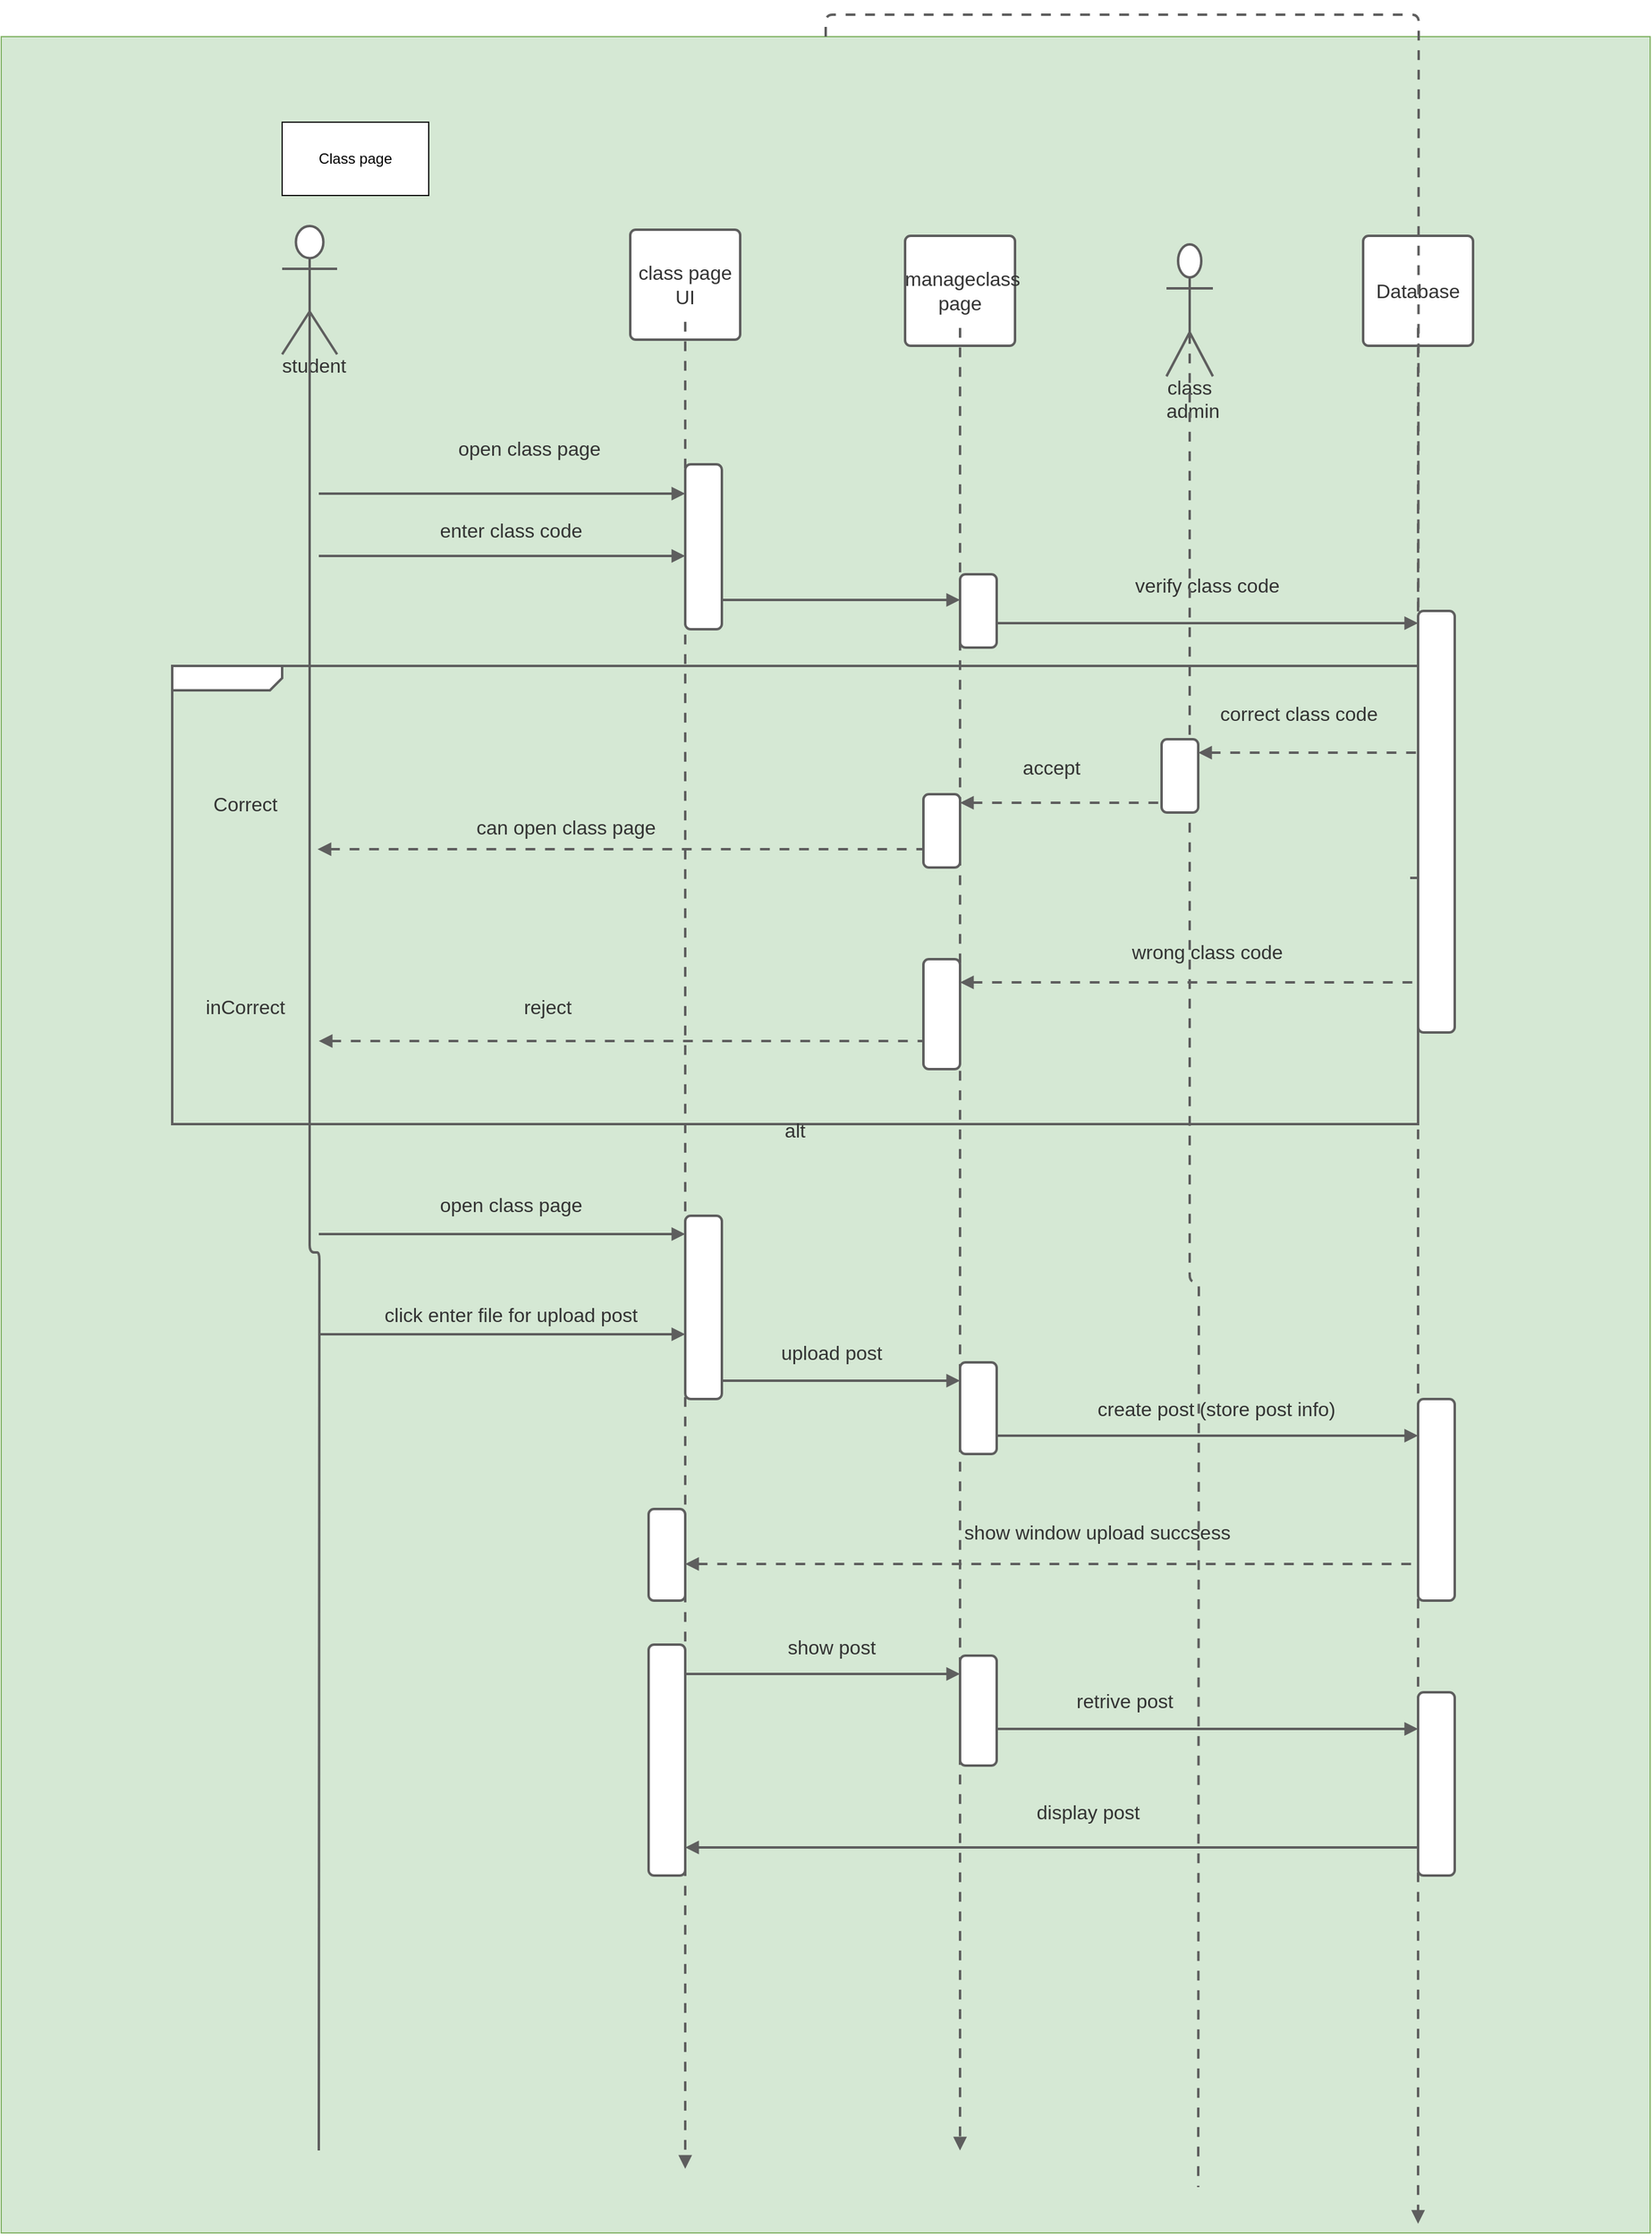 <mxfile version="14.4.3" type="github">
  <diagram id="NYLi7z8St0ZiXPlUJJ_H" name="Page-1">
    <mxGraphModel dx="2633" dy="1853" grid="1" gridSize="10" guides="1" tooltips="1" connect="1" arrows="1" fold="1" page="1" pageScale="1" pageWidth="827" pageHeight="1169" math="0" shadow="0">
      <root>
        <mxCell id="0" />
        <mxCell id="1" parent="0" />
        <mxCell id="sm9gmHpUWljV3jtlcLCK-64" value="" style="rounded=0;whiteSpace=wrap;html=1;fillColor=#d5e8d4;strokeColor=#82b366;" vertex="1" parent="1">
          <mxGeometry x="910" y="50" width="1350" height="1797.5" as="geometry" />
        </mxCell>
        <UserObject label="student" lucidchartObjectId=".74~vac.ESNs" id="sm9gmHpUWljV3jtlcLCK-1">
          <mxCell style="html=1;overflow=block;blockSpacing=1;whiteSpace=wrap;shape=umlActor;labelPosition=center;verticalLabelPosition=bottom;verticalAlign=top;whiteSpace=nowrap;whiteSpace=wrap;fontSize=16;fontColor=#333333;spacing=0;strokeColor=#5e5e5e;strokeOpacity=100;rounded=1;absoluteArcSize=1;arcSize=9;strokeWidth=2;" vertex="1" parent="1">
            <mxGeometry x="1140" y="205" width="45" height="105" as="geometry" />
          </mxCell>
        </UserObject>
        <UserObject label="" lucidchartObjectId=".74~th0EqRQP" id="sm9gmHpUWljV3jtlcLCK-2">
          <mxCell style="html=1;jettySize=18;whiteSpace=wrap;fontSize=11;strokeColor=#5E5E5E;strokeWidth=2;rounded=1;arcSize=12;edgeStyle=orthogonalEdgeStyle;startArrow=none;;endArrow=none;;exitX=0.5;exitY=0.526;exitPerimeter=0;" edge="1" parent="1" source="sm9gmHpUWljV3jtlcLCK-1">
            <mxGeometry width="100" height="100" relative="1" as="geometry">
              <Array as="points" />
              <mxPoint x="1170" y="1780" as="targetPoint" />
            </mxGeometry>
          </mxCell>
        </UserObject>
        <UserObject label="class page UI" lucidchartObjectId=".74~QhxrPQ.O" id="sm9gmHpUWljV3jtlcLCK-3">
          <mxCell style="html=1;overflow=block;blockSpacing=1;whiteSpace=wrap;whiteSpace=wrap;fontSize=16;fontColor=#333333;spacing=0;strokeColor=#5e5e5e;strokeOpacity=100;rounded=1;absoluteArcSize=1;arcSize=9;strokeWidth=2;" vertex="1" parent="1">
            <mxGeometry x="1425" y="208" width="90" height="90" as="geometry" />
          </mxCell>
        </UserObject>
        <UserObject label="" lucidchartObjectId=".74~EvX1zp1C" id="sm9gmHpUWljV3jtlcLCK-4">
          <mxCell style="html=1;jettySize=18;whiteSpace=wrap;fontSize=11;strokeColor=#5E5E5E;dashed=1;fixDash=1;dashPattern=8 8;strokeWidth=2;rounded=1;arcSize=12;edgeStyle=orthogonalEdgeStyle;startArrow=none;;endArrow=block;endFill=1;;exitX=0.5;exitY=0.838;exitPerimeter=0;" edge="1" parent="1" source="sm9gmHpUWljV3jtlcLCK-3">
            <mxGeometry width="100" height="100" relative="1" as="geometry">
              <Array as="points" />
              <mxPoint x="1470" y="1795" as="targetPoint" />
            </mxGeometry>
          </mxCell>
        </UserObject>
        <UserObject label="" lucidchartObjectId=".74~yBeQC8kC" id="sm9gmHpUWljV3jtlcLCK-5">
          <mxCell style="html=1;jettySize=18;whiteSpace=wrap;fontSize=11;strokeColor=#5E5E5E;strokeWidth=2;rounded=1;arcSize=12;edgeStyle=orthogonalEdgeStyle;startArrow=none;;endArrow=block;endFill=1;;" edge="1" parent="1">
            <mxGeometry width="100" height="100" relative="1" as="geometry">
              <Array as="points" />
              <mxPoint x="1470" y="511" as="sourcePoint" />
              <mxPoint x="1695" y="511" as="targetPoint" />
            </mxGeometry>
          </mxCell>
        </UserObject>
        <UserObject label="enter class code" lucidchartObjectId=".74~p1TFMKdx" id="sm9gmHpUWljV3jtlcLCK-6">
          <mxCell style="html=1;overflow=block;blockSpacing=1;whiteSpace=wrap;;whiteSpace=wrap;fontSize=16;fontColor=#333333;spacing=4;strokeOpacity=0;fillOpacity=0;rounded=1;absoluteArcSize=1;arcSize=9;fillColor=#ffffff;strokeWidth=2;" vertex="1" parent="1">
            <mxGeometry x="1230" y="430" width="195" height="48" as="geometry" />
          </mxCell>
        </UserObject>
        <UserObject label="Database" lucidchartObjectId=".74~L..uaYCH" id="sm9gmHpUWljV3jtlcLCK-7">
          <mxCell style="html=1;overflow=block;blockSpacing=1;whiteSpace=wrap;whiteSpace=wrap;fontSize=16;fontColor=#333333;spacing=0;strokeColor=#5e5e5e;strokeOpacity=100;rounded=1;absoluteArcSize=1;arcSize=9;strokeWidth=2;" vertex="1" parent="1">
            <mxGeometry x="2025" y="213" width="90" height="90" as="geometry" />
          </mxCell>
        </UserObject>
        <UserObject label="" lucidchartObjectId=".74~7pWydCB5" id="sm9gmHpUWljV3jtlcLCK-8">
          <mxCell style="html=1;jettySize=18;whiteSpace=wrap;fontSize=11;strokeColor=#5E5E5E;dashed=1;fixDash=1;dashPattern=8 8;strokeWidth=2;rounded=1;arcSize=12;edgeStyle=orthogonalEdgeStyle;startArrow=none;;endArrow=block;endFill=1;;exitX=0.5;exitY=0.838;exitPerimeter=0;" edge="1" parent="1" source="sm9gmHpUWljV3jtlcLCK-7">
            <mxGeometry width="100" height="100" relative="1" as="geometry">
              <Array as="points" />
              <mxPoint x="2070" y="1840" as="targetPoint" />
            </mxGeometry>
          </mxCell>
        </UserObject>
        <UserObject label="" lucidchartObjectId=".74~OW_uFlLB" id="sm9gmHpUWljV3jtlcLCK-9">
          <mxCell style="html=1;jettySize=18;whiteSpace=wrap;fontSize=11;strokeColor=#5E5E5E;strokeWidth=2;rounded=1;arcSize=12;edgeStyle=orthogonalEdgeStyle;startArrow=none;;endArrow=block;endFill=1;;" edge="1" parent="1">
            <mxGeometry width="100" height="100" relative="1" as="geometry">
              <Array as="points" />
              <mxPoint x="1695" y="530" as="sourcePoint" />
              <mxPoint x="2070" y="530" as="targetPoint" />
            </mxGeometry>
          </mxCell>
        </UserObject>
        <UserObject label="verify class code" lucidchartObjectId=".74~6t4b5pFK" id="sm9gmHpUWljV3jtlcLCK-10">
          <mxCell style="html=1;overflow=block;blockSpacing=1;whiteSpace=wrap;;whiteSpace=wrap;fontSize=16;fontColor=#333333;spacing=4;strokeOpacity=0;fillOpacity=0;rounded=1;absoluteArcSize=1;arcSize=9;fillColor=#ffffff;strokeWidth=2;" vertex="1" parent="1">
            <mxGeometry x="1800" y="475" width="195" height="48" as="geometry" />
          </mxCell>
        </UserObject>
        <UserObject label="manageclass page" lucidchartObjectId=".74~UDlKc5DT" id="sm9gmHpUWljV3jtlcLCK-11">
          <mxCell style="html=1;overflow=block;blockSpacing=1;whiteSpace=wrap;whiteSpace=wrap;fontSize=16;fontColor=#333333;spacing=0;strokeColor=#5e5e5e;strokeOpacity=100;rounded=1;absoluteArcSize=1;arcSize=9;strokeWidth=2;" vertex="1" parent="1">
            <mxGeometry x="1650" y="213" width="90" height="90" as="geometry" />
          </mxCell>
        </UserObject>
        <UserObject label="" lucidchartObjectId=".74~Y4AQLNEE" id="sm9gmHpUWljV3jtlcLCK-12">
          <mxCell style="html=1;jettySize=18;whiteSpace=wrap;fontSize=11;strokeColor=#5E5E5E;dashed=1;fixDash=1;dashPattern=8 8;strokeWidth=2;rounded=1;arcSize=12;edgeStyle=orthogonalEdgeStyle;startArrow=none;;endArrow=block;endFill=1;;exitX=0.5;exitY=0.838;exitPerimeter=0;" edge="1" parent="1" source="sm9gmHpUWljV3jtlcLCK-11">
            <mxGeometry width="100" height="100" relative="1" as="geometry">
              <Array as="points" />
              <mxPoint x="1695" y="1780" as="targetPoint" />
            </mxGeometry>
          </mxCell>
        </UserObject>
        <UserObject label="" lucidchartObjectId=".74~3E8~0D8M" id="sm9gmHpUWljV3jtlcLCK-13">
          <mxCell style="html=1;jettySize=18;whiteSpace=wrap;fontSize=11;strokeColor=#5E5E5E;strokeWidth=2;rounded=1;arcSize=12;edgeStyle=orthogonalEdgeStyle;startArrow=none;;endArrow=block;endFill=1;;" edge="1" parent="1">
            <mxGeometry width="100" height="100" relative="1" as="geometry">
              <Array as="points" />
              <mxPoint x="1170" y="424" as="sourcePoint" />
              <mxPoint x="1470" y="424" as="targetPoint" />
            </mxGeometry>
          </mxCell>
        </UserObject>
        <UserObject label="open class page" lucidchartObjectId=".74~sSfD5huN" id="sm9gmHpUWljV3jtlcLCK-14">
          <mxCell style="html=1;overflow=block;blockSpacing=1;whiteSpace=wrap;;whiteSpace=wrap;fontSize=16;fontColor=#333333;spacing=4;strokeOpacity=0;fillOpacity=0;rounded=1;absoluteArcSize=1;arcSize=9;fillColor=#ffffff;strokeWidth=2;" vertex="1" parent="1">
            <mxGeometry x="1245" y="363" width="195" height="48" as="geometry" />
          </mxCell>
        </UserObject>
        <UserObject label="" lucidchartObjectId=".74~~VkjrfQe" id="sm9gmHpUWljV3jtlcLCK-15">
          <mxCell style="html=1;jettySize=18;whiteSpace=wrap;fontSize=11;strokeColor=#5E5E5E;dashed=1;fixDash=1;dashPattern=8 8;strokeWidth=2;rounded=1;arcSize=12;edgeStyle=orthogonalEdgeStyle;startArrow=block;startFill=1;;endArrow=none;;" edge="1" parent="1">
            <mxGeometry width="100" height="100" relative="1" as="geometry">
              <Array as="points" />
              <mxPoint x="1890" y="636" as="sourcePoint" />
              <mxPoint x="2070" y="636" as="targetPoint" />
            </mxGeometry>
          </mxCell>
        </UserObject>
        <UserObject label="correct class code" lucidchartObjectId=".74~VvVZlMZU" id="sm9gmHpUWljV3jtlcLCK-16">
          <mxCell style="html=1;overflow=block;blockSpacing=1;whiteSpace=wrap;;whiteSpace=wrap;fontSize=16;fontColor=#333333;spacing=4;strokeOpacity=0;fillOpacity=0;rounded=1;absoluteArcSize=1;arcSize=9;fillColor=#ffffff;strokeWidth=2;" vertex="1" parent="1">
            <mxGeometry x="1875" y="580" width="195" height="48" as="geometry" />
          </mxCell>
        </UserObject>
        <UserObject label="" lucidchartObjectId=".74~rsV8pi.f" id="sm9gmHpUWljV3jtlcLCK-17">
          <mxCell style="html=1;jettySize=18;whiteSpace=wrap;fontSize=11;strokeColor=#5E5E5E;dashed=1;fixDash=1;dashPattern=8 8;strokeWidth=2;rounded=1;arcSize=12;edgeStyle=orthogonalEdgeStyle;startArrow=block;startFill=1;;endArrow=none;;" edge="1" parent="1">
            <mxGeometry width="100" height="100" relative="1" as="geometry">
              <Array as="points" />
              <mxPoint x="1169" y="715" as="sourcePoint" />
              <mxPoint x="1695" y="715" as="targetPoint" />
            </mxGeometry>
          </mxCell>
        </UserObject>
        <UserObject label="can open class page" lucidchartObjectId=".74~ObfgpWDN" id="sm9gmHpUWljV3jtlcLCK-18">
          <mxCell style="html=1;overflow=block;blockSpacing=1;whiteSpace=wrap;;whiteSpace=wrap;fontSize=16;fontColor=#333333;spacing=4;strokeOpacity=0;fillOpacity=0;rounded=1;absoluteArcSize=1;arcSize=9;fillColor=#ffffff;strokeWidth=2;" vertex="1" parent="1">
            <mxGeometry x="1275" y="673" width="195" height="48" as="geometry" />
          </mxCell>
        </UserObject>
        <UserObject label="" lucidchartObjectId=".74~xbtkb7Dn" id="sm9gmHpUWljV3jtlcLCK-19">
          <mxCell style="html=1;jettySize=18;whiteSpace=wrap;fontSize=11;strokeColor=#5E5E5E;dashed=1;fixDash=1;dashPattern=8 8;strokeWidth=2;rounded=1;arcSize=12;edgeStyle=orthogonalEdgeStyle;startArrow=block;startFill=1;;endArrow=none;;" edge="1" parent="1">
            <mxGeometry width="100" height="100" relative="1" as="geometry">
              <Array as="points" />
              <mxPoint x="1695" y="824" as="sourcePoint" />
              <mxPoint x="2070" y="824" as="targetPoint" />
            </mxGeometry>
          </mxCell>
        </UserObject>
        <UserObject label="wrong class code" lucidchartObjectId=".74~_D6dR3IE" id="sm9gmHpUWljV3jtlcLCK-20">
          <mxCell style="html=1;overflow=block;blockSpacing=1;whiteSpace=wrap;;whiteSpace=wrap;fontSize=16;fontColor=#333333;spacing=4;strokeOpacity=0;fillOpacity=0;rounded=1;absoluteArcSize=1;arcSize=9;fillColor=#ffffff;strokeWidth=2;" vertex="1" parent="1">
            <mxGeometry x="1800" y="775" width="195" height="48" as="geometry" />
          </mxCell>
        </UserObject>
        <UserObject label="" lucidchartObjectId=".74~zE.izZJj" id="sm9gmHpUWljV3jtlcLCK-21">
          <mxCell style="html=1;jettySize=18;whiteSpace=wrap;fontSize=11;strokeColor=#5E5E5E;dashed=1;fixDash=1;dashPattern=8 8;strokeWidth=2;rounded=1;arcSize=12;edgeStyle=orthogonalEdgeStyle;startArrow=block;startFill=1;;endArrow=none;;" edge="1" parent="1">
            <mxGeometry width="100" height="100" relative="1" as="geometry">
              <Array as="points" />
              <mxPoint x="1170" y="872" as="sourcePoint" />
              <mxPoint x="1695" y="872" as="targetPoint" />
            </mxGeometry>
          </mxCell>
        </UserObject>
        <UserObject label="reject " lucidchartObjectId=".74~xJkNI7g_" id="sm9gmHpUWljV3jtlcLCK-22">
          <mxCell style="html=1;overflow=block;blockSpacing=1;whiteSpace=wrap;;whiteSpace=wrap;fontSize=16;fontColor=#333333;spacing=4;strokeOpacity=0;fillOpacity=0;rounded=1;absoluteArcSize=1;arcSize=9;fillColor=#ffffff;strokeWidth=2;" vertex="1" parent="1">
            <mxGeometry x="1260" y="820" width="195" height="48" as="geometry" />
          </mxCell>
        </UserObject>
        <UserObject label="" lucidchartObjectId=".74~zTKq35je" id="sm9gmHpUWljV3jtlcLCK-23">
          <mxCell style="html=1;overflow=block;blockSpacing=1;whiteSpace=wrap;shape=mxgraph.sysml.package2;xSize=90;overflow=fill;whiteSpace=wrap;fontSize=11;spacing=0;strokeColor=#5e5e5e;strokeOpacity=100;rounded=1;absoluteArcSize=1;arcSize=9;strokeWidth=2;" vertex="1" parent="1">
            <mxGeometry x="1050" y="565" width="1020" height="375" as="geometry" />
          </mxCell>
        </UserObject>
        <mxCell id="sm9gmHpUWljV3jtlcLCK-24" value="alt " style="strokeColor=none;fillColor=none;whiteSpace=wrap;fontSize=16;fontColor=#333333;" vertex="1" parent="sm9gmHpUWljV3jtlcLCK-23">
          <mxGeometry y="375" width="1020" height="10" as="geometry" />
        </mxCell>
        <UserObject label="" lucidchartObjectId=".74~08cyhx1B" id="sm9gmHpUWljV3jtlcLCK-25">
          <mxCell style="html=1;jettySize=18;whiteSpace=wrap;fontSize=11;strokeColor=#5E5E5E;dashed=1;fixDash=1;dashPattern=8 8;strokeWidth=2;rounded=1;arcSize=12;edgeStyle=orthogonalEdgeStyle;startArrow=none;;endArrow=ERone;endSize=10;;" edge="1" parent="1" source="sm9gmHpUWljV3jtlcLCK-64">
            <mxGeometry width="100" height="100" relative="1" as="geometry">
              <Array as="points" />
              <mxPoint x="1050" y="745" as="sourcePoint" />
              <mxPoint x="2070" y="745" as="targetPoint" />
            </mxGeometry>
          </mxCell>
        </UserObject>
        <UserObject label="Correct" lucidchartObjectId=".74~LpWCvS8d" id="sm9gmHpUWljV3jtlcLCK-26">
          <mxCell style="html=1;overflow=block;blockSpacing=1;whiteSpace=wrap;;whiteSpace=wrap;fontSize=16;fontColor=#333333;spacing=4;strokeOpacity=0;fillOpacity=0;rounded=1;absoluteArcSize=1;arcSize=9;fillColor=#ffffff;strokeWidth=2;" vertex="1" parent="1">
            <mxGeometry x="1020" y="655" width="180" height="45" as="geometry" />
          </mxCell>
        </UserObject>
        <UserObject label="inCorrect" lucidchartObjectId=".74~NLxJEd_A" id="sm9gmHpUWljV3jtlcLCK-27">
          <mxCell style="html=1;overflow=block;blockSpacing=1;whiteSpace=wrap;;whiteSpace=wrap;fontSize=16;fontColor=#333333;spacing=4;strokeOpacity=0;fillOpacity=0;rounded=1;absoluteArcSize=1;arcSize=9;fillColor=#ffffff;strokeWidth=2;" vertex="1" parent="1">
            <mxGeometry x="1020" y="821" width="180" height="45" as="geometry" />
          </mxCell>
        </UserObject>
        <UserObject label="" lucidchartObjectId="N.4~n039Huw-" id="sm9gmHpUWljV3jtlcLCK-28">
          <mxCell style="html=1;jettySize=18;whiteSpace=wrap;fontSize=11;strokeColor=#5E5E5E;strokeWidth=2;rounded=1;arcSize=12;edgeStyle=orthogonalEdgeStyle;startArrow=none;;endArrow=block;endFill=1;;" edge="1" parent="1">
            <mxGeometry width="100" height="100" relative="1" as="geometry">
              <Array as="points" />
              <mxPoint x="1170" y="1030" as="sourcePoint" />
              <mxPoint x="1470" y="1030" as="targetPoint" />
            </mxGeometry>
          </mxCell>
        </UserObject>
        <UserObject label="open class page" lucidchartObjectId="V.4~JgI.nWXm" id="sm9gmHpUWljV3jtlcLCK-29">
          <mxCell style="html=1;overflow=block;blockSpacing=1;whiteSpace=wrap;;whiteSpace=wrap;fontSize=16;fontColor=#333333;spacing=4;strokeOpacity=0;fillOpacity=0;rounded=1;absoluteArcSize=1;arcSize=9;fillColor=#ffffff;strokeWidth=2;" vertex="1" parent="1">
            <mxGeometry x="1230" y="982" width="195" height="48" as="geometry" />
          </mxCell>
        </UserObject>
        <UserObject label="" lucidchartObjectId="c~4~Gtxnce_p" id="sm9gmHpUWljV3jtlcLCK-30">
          <mxCell style="html=1;jettySize=18;whiteSpace=wrap;fontSize=11;strokeColor=#5E5E5E;strokeWidth=2;rounded=1;arcSize=12;edgeStyle=orthogonalEdgeStyle;startArrow=none;;endArrow=block;endFill=1;;" edge="1" parent="1">
            <mxGeometry width="100" height="100" relative="1" as="geometry">
              <Array as="points" />
              <mxPoint x="1470" y="1150" as="sourcePoint" />
              <mxPoint x="1695" y="1150" as="targetPoint" />
            </mxGeometry>
          </mxCell>
        </UserObject>
        <UserObject label="upload post" lucidchartObjectId="n~4~o-2KRxrc" id="sm9gmHpUWljV3jtlcLCK-31">
          <mxCell style="html=1;overflow=block;blockSpacing=1;whiteSpace=wrap;;whiteSpace=wrap;fontSize=16;fontColor=#333333;spacing=4;strokeOpacity=0;fillOpacity=0;rounded=1;absoluteArcSize=1;arcSize=9;fillColor=#ffffff;strokeWidth=2;" vertex="1" parent="1">
            <mxGeometry x="1500" y="1104" width="180" height="45" as="geometry" />
          </mxCell>
        </UserObject>
        <UserObject label="" lucidchartObjectId="K~4~2B3-aNM3" id="sm9gmHpUWljV3jtlcLCK-32">
          <mxCell style="html=1;jettySize=18;whiteSpace=wrap;fontSize=11;strokeColor=#5E5E5E;strokeWidth=2;rounded=1;arcSize=12;edgeStyle=orthogonalEdgeStyle;startArrow=none;;endArrow=block;endFill=1;;" edge="1" parent="1">
            <mxGeometry width="100" height="100" relative="1" as="geometry">
              <Array as="points" />
              <mxPoint x="1695" y="1195" as="sourcePoint" />
              <mxPoint x="2070" y="1195" as="targetPoint" />
            </mxGeometry>
          </mxCell>
        </UserObject>
        <UserObject label="create post (store post info)" lucidchartObjectId="li8~yqchf31K" id="sm9gmHpUWljV3jtlcLCK-33">
          <mxCell style="html=1;overflow=block;blockSpacing=1;whiteSpace=wrap;;whiteSpace=wrap;fontSize=16;fontColor=#333333;spacing=4;strokeOpacity=0;fillOpacity=0;rounded=1;absoluteArcSize=1;arcSize=9;fillColor=#ffffff;strokeWidth=2;" vertex="1" parent="1">
            <mxGeometry x="1785" y="1149" width="240" height="48" as="geometry" />
          </mxCell>
        </UserObject>
        <UserObject label="" lucidchartObjectId="0i8~EcV7BocX" id="sm9gmHpUWljV3jtlcLCK-34">
          <mxCell style="html=1;jettySize=18;whiteSpace=wrap;fontSize=11;strokeColor=#5E5E5E;dashed=1;fixDash=1;dashPattern=8 8;strokeWidth=2;rounded=1;arcSize=12;edgeStyle=orthogonalEdgeStyle;startArrow=block;startFill=1;;endArrow=none;;" edge="1" parent="1">
            <mxGeometry width="100" height="100" relative="1" as="geometry">
              <Array as="points" />
              <mxPoint x="1470" y="1300" as="sourcePoint" />
              <mxPoint x="2070" y="1300" as="targetPoint" />
            </mxGeometry>
          </mxCell>
        </UserObject>
        <UserObject label="show window upload succsess" lucidchartObjectId="oj8~lB2UOdJb" id="sm9gmHpUWljV3jtlcLCK-35">
          <mxCell style="html=1;overflow=block;blockSpacing=1;whiteSpace=wrap;;whiteSpace=wrap;fontSize=16;fontColor=#333333;spacing=4;strokeOpacity=0;fillOpacity=0;rounded=1;absoluteArcSize=1;arcSize=9;fillColor=#ffffff;strokeWidth=2;" vertex="1" parent="1">
            <mxGeometry x="1680" y="1250" width="255" height="48" as="geometry" />
          </mxCell>
        </UserObject>
        <UserObject label="class admin" lucidchartObjectId="Kv8~3FuXbIqL" id="sm9gmHpUWljV3jtlcLCK-36">
          <mxCell style="html=1;overflow=block;blockSpacing=1;whiteSpace=wrap;shape=umlActor;labelPosition=center;verticalLabelPosition=bottom;verticalAlign=top;whiteSpace=nowrap;whiteSpace=wrap;fontSize=16;fontColor=#333333;spacing=0;strokeColor=#5e5e5e;strokeOpacity=100;rounded=1;absoluteArcSize=1;arcSize=9;strokeWidth=2;" vertex="1" parent="1">
            <mxGeometry x="1864" y="220" width="38" height="108" as="geometry" />
          </mxCell>
        </UserObject>
        <UserObject label="" lucidchartObjectId="7v8~Tkc9_D.z" id="sm9gmHpUWljV3jtlcLCK-37">
          <mxCell style="html=1;jettySize=18;whiteSpace=wrap;fontSize=11;strokeColor=#5E5E5E;dashed=1;fixDash=1;dashPattern=8 8;strokeWidth=2;rounded=1;arcSize=12;edgeStyle=orthogonalEdgeStyle;startArrow=none;;endArrow=none;;exitX=0.5;exitY=0.531;exitPerimeter=0;" edge="1" parent="1" source="sm9gmHpUWljV3jtlcLCK-36">
            <mxGeometry width="100" height="100" relative="1" as="geometry">
              <Array as="points" />
              <mxPoint x="1890" y="1810" as="targetPoint" />
            </mxGeometry>
          </mxCell>
        </UserObject>
        <UserObject label="" lucidchartObjectId="Fx8~ht9wrE-i" id="sm9gmHpUWljV3jtlcLCK-38">
          <mxCell style="html=1;jettySize=18;whiteSpace=wrap;fontSize=11;strokeColor=#5E5E5E;dashed=1;fixDash=1;dashPattern=8 8;strokeWidth=2;rounded=1;arcSize=12;edgeStyle=orthogonalEdgeStyle;startArrow=block;startFill=1;;endArrow=none;;" edge="1" parent="1">
            <mxGeometry width="100" height="100" relative="1" as="geometry">
              <Array as="points" />
              <mxPoint x="1695" y="677" as="sourcePoint" />
              <mxPoint x="1890" y="677" as="targetPoint" />
            </mxGeometry>
          </mxCell>
        </UserObject>
        <UserObject label="accept" lucidchartObjectId="Sy8~9O~ik_y-" id="sm9gmHpUWljV3jtlcLCK-39">
          <mxCell style="html=1;overflow=block;blockSpacing=1;whiteSpace=wrap;;whiteSpace=wrap;fontSize=16;fontColor=#333333;spacing=4;strokeOpacity=0;fillOpacity=0;rounded=1;absoluteArcSize=1;arcSize=9;fillColor=#ffffff;strokeWidth=2;" vertex="1" parent="1">
            <mxGeometry x="1680" y="625" width="180" height="45" as="geometry" />
          </mxCell>
        </UserObject>
        <UserObject label="" lucidchartObjectId="gA8~lucetogo" id="sm9gmHpUWljV3jtlcLCK-40">
          <mxCell style="html=1;jettySize=18;whiteSpace=wrap;fontSize=11;strokeColor=#5E5E5E;strokeWidth=2;rounded=1;arcSize=12;edgeStyle=orthogonalEdgeStyle;startArrow=none;;endArrow=block;endFill=1;;" edge="1" parent="1">
            <mxGeometry width="100" height="100" relative="1" as="geometry">
              <Array as="points" />
              <mxPoint x="1170" y="1112" as="sourcePoint" />
              <mxPoint x="1470" y="1112" as="targetPoint" />
            </mxGeometry>
          </mxCell>
        </UserObject>
        <UserObject label="click enter file for upload post" lucidchartObjectId="rA8~I1JdIvxf" id="sm9gmHpUWljV3jtlcLCK-41">
          <mxCell style="html=1;overflow=block;blockSpacing=1;whiteSpace=wrap;;whiteSpace=wrap;fontSize=16;fontColor=#333333;spacing=4;strokeOpacity=0;fillOpacity=0;rounded=1;absoluteArcSize=1;arcSize=9;fillColor=#ffffff;strokeWidth=2;" vertex="1" parent="1">
            <mxGeometry x="1215" y="1072" width="225" height="48" as="geometry" />
          </mxCell>
        </UserObject>
        <UserObject label="" lucidchartObjectId="9C8~SBThiytK" id="sm9gmHpUWljV3jtlcLCK-42">
          <mxCell style="html=1;jettySize=18;whiteSpace=wrap;fontSize=11;strokeColor=#5E5E5E;strokeWidth=2;rounded=1;arcSize=12;edgeStyle=orthogonalEdgeStyle;startArrow=none;;endArrow=block;endFill=1;;" edge="1" parent="1">
            <mxGeometry width="100" height="100" relative="1" as="geometry">
              <Array as="points" />
              <mxPoint x="1170" y="475" as="sourcePoint" />
              <mxPoint x="1470" y="475" as="targetPoint" />
            </mxGeometry>
          </mxCell>
        </UserObject>
        <UserObject label="" lucidchartObjectId="WG8~w7~1Ud03" id="sm9gmHpUWljV3jtlcLCK-43">
          <mxCell style="html=1;jettySize=18;whiteSpace=wrap;fontSize=11;strokeColor=#5E5E5E;strokeWidth=2;rounded=1;arcSize=12;edgeStyle=orthogonalEdgeStyle;startArrow=none;;endArrow=block;endFill=1;;" edge="1" parent="1">
            <mxGeometry width="100" height="100" relative="1" as="geometry">
              <Array as="points" />
              <mxPoint x="1470" y="1390" as="sourcePoint" />
              <mxPoint x="1695" y="1390" as="targetPoint" />
            </mxGeometry>
          </mxCell>
        </UserObject>
        <UserObject label="show post" lucidchartObjectId="iH8~Lu70Zi1f" id="sm9gmHpUWljV3jtlcLCK-44">
          <mxCell style="html=1;overflow=block;blockSpacing=1;whiteSpace=wrap;;whiteSpace=wrap;fontSize=16;fontColor=#333333;spacing=4;strokeOpacity=0;fillOpacity=0;rounded=1;absoluteArcSize=1;arcSize=9;fillColor=#ffffff;strokeWidth=2;" vertex="1" parent="1">
            <mxGeometry x="1500" y="1345" width="180" height="45" as="geometry" />
          </mxCell>
        </UserObject>
        <UserObject label="" lucidchartObjectId="BH8~o3bC4CrP" id="sm9gmHpUWljV3jtlcLCK-45">
          <mxCell style="html=1;jettySize=18;whiteSpace=wrap;fontSize=11;strokeColor=#5E5E5E;strokeWidth=2;rounded=1;arcSize=12;edgeStyle=orthogonalEdgeStyle;startArrow=none;;endArrow=block;endFill=1;;" edge="1" parent="1">
            <mxGeometry width="100" height="100" relative="1" as="geometry">
              <Array as="points" />
              <mxPoint x="1695" y="1435" as="sourcePoint" />
              <mxPoint x="2070" y="1435" as="targetPoint" />
            </mxGeometry>
          </mxCell>
        </UserObject>
        <UserObject label="retrive post" lucidchartObjectId="KH8~2aPluyDs" id="sm9gmHpUWljV3jtlcLCK-46">
          <mxCell style="html=1;overflow=block;blockSpacing=1;whiteSpace=wrap;;whiteSpace=wrap;fontSize=16;fontColor=#333333;spacing=4;strokeOpacity=0;fillOpacity=0;rounded=1;absoluteArcSize=1;arcSize=9;fillColor=#ffffff;strokeWidth=2;" vertex="1" parent="1">
            <mxGeometry x="1740" y="1389" width="180" height="45" as="geometry" />
          </mxCell>
        </UserObject>
        <UserObject label="" lucidchartObjectId="6H8~-VJZpOIi" id="sm9gmHpUWljV3jtlcLCK-47">
          <mxCell style="html=1;jettySize=18;whiteSpace=wrap;fontSize=11;strokeColor=#5E5E5E;strokeWidth=2;rounded=1;arcSize=12;edgeStyle=orthogonalEdgeStyle;startArrow=block;startFill=1;;endArrow=none;;" edge="1" parent="1">
            <mxGeometry width="100" height="100" relative="1" as="geometry">
              <Array as="points" />
              <mxPoint x="1470" y="1532" as="sourcePoint" />
              <mxPoint x="2070" y="1532" as="targetPoint" />
            </mxGeometry>
          </mxCell>
        </UserObject>
        <UserObject label="display  post" lucidchartObjectId="iI8~_R8fSLNI" id="sm9gmHpUWljV3jtlcLCK-48">
          <mxCell style="html=1;overflow=block;blockSpacing=1;whiteSpace=wrap;;whiteSpace=wrap;fontSize=16;fontColor=#333333;spacing=4;strokeOpacity=0;fillOpacity=0;rounded=1;absoluteArcSize=1;arcSize=9;fillColor=#ffffff;strokeWidth=2;" vertex="1" parent="1">
            <mxGeometry x="1710" y="1480" width="180" height="45" as="geometry" />
          </mxCell>
        </UserObject>
        <UserObject label="" lucidchartObjectId="7I8~Zuz3MVnj" id="sm9gmHpUWljV3jtlcLCK-49">
          <mxCell style="html=1;overflow=block;blockSpacing=1;whiteSpace=wrap;;whiteSpace=wrap;fontSize=11;spacing=0;strokeColor=#5e5e5e;strokeOpacity=100;rounded=1;absoluteArcSize=1;arcSize=9;strokeWidth=2;" vertex="1" parent="1">
            <mxGeometry x="1470" y="400" width="30" height="135" as="geometry" />
          </mxCell>
        </UserObject>
        <UserObject label="" lucidchartObjectId="AJ8~2ZpW8s6C" id="sm9gmHpUWljV3jtlcLCK-50">
          <mxCell style="html=1;overflow=block;blockSpacing=1;whiteSpace=wrap;;whiteSpace=wrap;fontSize=11;spacing=0;strokeColor=#5e5e5e;strokeOpacity=100;rounded=1;absoluteArcSize=1;arcSize=9;strokeWidth=2;" vertex="1" parent="1">
            <mxGeometry x="1695" y="490" width="30" height="60" as="geometry" />
          </mxCell>
        </UserObject>
        <UserObject label="" lucidchartObjectId="YJ8~WhVkiuV." id="sm9gmHpUWljV3jtlcLCK-51">
          <mxCell style="html=1;overflow=block;blockSpacing=1;whiteSpace=wrap;;whiteSpace=wrap;fontSize=11;spacing=0;strokeColor=#5e5e5e;strokeOpacity=100;rounded=1;absoluteArcSize=1;arcSize=9;strokeWidth=2;" vertex="1" parent="1">
            <mxGeometry x="2070" y="520" width="30" height="345" as="geometry" />
          </mxCell>
        </UserObject>
        <UserObject label="" lucidchartObjectId="cK8~ffhJlHhh" id="sm9gmHpUWljV3jtlcLCK-52">
          <mxCell style="html=1;overflow=block;blockSpacing=1;whiteSpace=wrap;;whiteSpace=wrap;fontSize=11;spacing=0;strokeColor=#5e5e5e;strokeOpacity=100;rounded=1;absoluteArcSize=1;arcSize=9;strokeWidth=2;" vertex="1" parent="1">
            <mxGeometry x="1860" y="625" width="30" height="60" as="geometry" />
          </mxCell>
        </UserObject>
        <UserObject label="" lucidchartObjectId="kK8~PO-Bswyc" id="sm9gmHpUWljV3jtlcLCK-53">
          <mxCell style="html=1;overflow=block;blockSpacing=1;whiteSpace=wrap;;whiteSpace=wrap;fontSize=11;spacing=0;strokeColor=#5e5e5e;strokeOpacity=100;rounded=1;absoluteArcSize=1;arcSize=9;strokeWidth=2;" vertex="1" parent="1">
            <mxGeometry x="1665" y="670" width="30" height="60" as="geometry" />
          </mxCell>
        </UserObject>
        <UserObject label="" lucidchartObjectId="wK8~HPoNDJQ~" id="sm9gmHpUWljV3jtlcLCK-54">
          <mxCell style="html=1;overflow=block;blockSpacing=1;whiteSpace=wrap;;whiteSpace=wrap;fontSize=11;spacing=0;strokeColor=#5e5e5e;strokeOpacity=100;rounded=1;absoluteArcSize=1;arcSize=9;strokeWidth=2;" vertex="1" parent="1">
            <mxGeometry x="1665" y="805" width="30" height="90" as="geometry" />
          </mxCell>
        </UserObject>
        <UserObject label="" lucidchartObjectId="QK8~S~bnT_.4" id="sm9gmHpUWljV3jtlcLCK-55">
          <mxCell style="html=1;overflow=block;blockSpacing=1;whiteSpace=wrap;;whiteSpace=wrap;fontSize=11;spacing=0;strokeColor=#5e5e5e;strokeOpacity=100;rounded=1;absoluteArcSize=1;arcSize=9;strokeWidth=2;" vertex="1" parent="1">
            <mxGeometry x="1470" y="1015" width="30" height="150" as="geometry" />
          </mxCell>
        </UserObject>
        <UserObject label="" lucidchartObjectId="5K8~X9YfBLRo" id="sm9gmHpUWljV3jtlcLCK-56">
          <mxCell style="html=1;overflow=block;blockSpacing=1;whiteSpace=wrap;;whiteSpace=wrap;fontSize=11;spacing=0;strokeColor=#5e5e5e;strokeOpacity=100;rounded=1;absoluteArcSize=1;arcSize=9;strokeWidth=2;" vertex="1" parent="1">
            <mxGeometry x="1695" y="1135" width="30" height="75" as="geometry" />
          </mxCell>
        </UserObject>
        <UserObject label="" lucidchartObjectId="gL8~Rr3wmWb0" id="sm9gmHpUWljV3jtlcLCK-57">
          <mxCell style="html=1;overflow=block;blockSpacing=1;whiteSpace=wrap;;whiteSpace=wrap;fontSize=11;spacing=0;strokeColor=#5e5e5e;strokeOpacity=100;rounded=1;absoluteArcSize=1;arcSize=9;strokeWidth=2;" vertex="1" parent="1">
            <mxGeometry x="2070" y="1165" width="30" height="165" as="geometry" />
          </mxCell>
        </UserObject>
        <UserObject label="" lucidchartObjectId="qL8~FiK9Jp_Z" id="sm9gmHpUWljV3jtlcLCK-58">
          <mxCell style="html=1;overflow=block;blockSpacing=1;whiteSpace=wrap;;whiteSpace=wrap;fontSize=11;spacing=0;strokeColor=#5e5e5e;strokeOpacity=100;rounded=1;absoluteArcSize=1;arcSize=9;strokeWidth=2;" vertex="1" parent="1">
            <mxGeometry x="1440" y="1255" width="30" height="75" as="geometry" />
          </mxCell>
        </UserObject>
        <UserObject label="" lucidchartObjectId="qN8~4UdV03wC" id="sm9gmHpUWljV3jtlcLCK-59">
          <mxCell style="html=1;overflow=block;blockSpacing=1;whiteSpace=wrap;;whiteSpace=wrap;fontSize=11;spacing=0;strokeColor=#5e5e5e;strokeOpacity=100;rounded=1;absoluteArcSize=1;arcSize=9;strokeWidth=2;" vertex="1" parent="1">
            <mxGeometry x="1440" y="1366" width="30" height="189" as="geometry" />
          </mxCell>
        </UserObject>
        <UserObject label="" lucidchartObjectId="wN8~yyGFv.fN" id="sm9gmHpUWljV3jtlcLCK-60">
          <mxCell style="html=1;overflow=block;blockSpacing=1;whiteSpace=wrap;;whiteSpace=wrap;fontSize=11;spacing=0;strokeColor=#5e5e5e;strokeOpacity=100;rounded=1;absoluteArcSize=1;arcSize=9;strokeWidth=2;" vertex="1" parent="1">
            <mxGeometry x="1695" y="1375" width="30" height="90" as="geometry" />
          </mxCell>
        </UserObject>
        <UserObject label="" lucidchartObjectId="AN8~Ud3YAhZb" id="sm9gmHpUWljV3jtlcLCK-61">
          <mxCell style="html=1;overflow=block;blockSpacing=1;whiteSpace=wrap;;whiteSpace=wrap;fontSize=11;spacing=0;strokeColor=#5e5e5e;strokeOpacity=100;rounded=1;absoluteArcSize=1;arcSize=9;strokeWidth=2;" vertex="1" parent="1">
            <mxGeometry x="2070" y="1405" width="30" height="150" as="geometry" />
          </mxCell>
        </UserObject>
        <mxCell id="sm9gmHpUWljV3jtlcLCK-62" value="" style="rounded=0;whiteSpace=wrap;html=1;" vertex="1" parent="1">
          <mxGeometry x="1140" y="120" width="120" height="60" as="geometry" />
        </mxCell>
        <mxCell id="sm9gmHpUWljV3jtlcLCK-63" value="Class page" style="text;html=1;strokeColor=none;fillColor=none;align=center;verticalAlign=middle;whiteSpace=wrap;rounded=0;" vertex="1" parent="1">
          <mxGeometry x="1160" y="140" width="80" height="20" as="geometry" />
        </mxCell>
      </root>
    </mxGraphModel>
  </diagram>
</mxfile>
